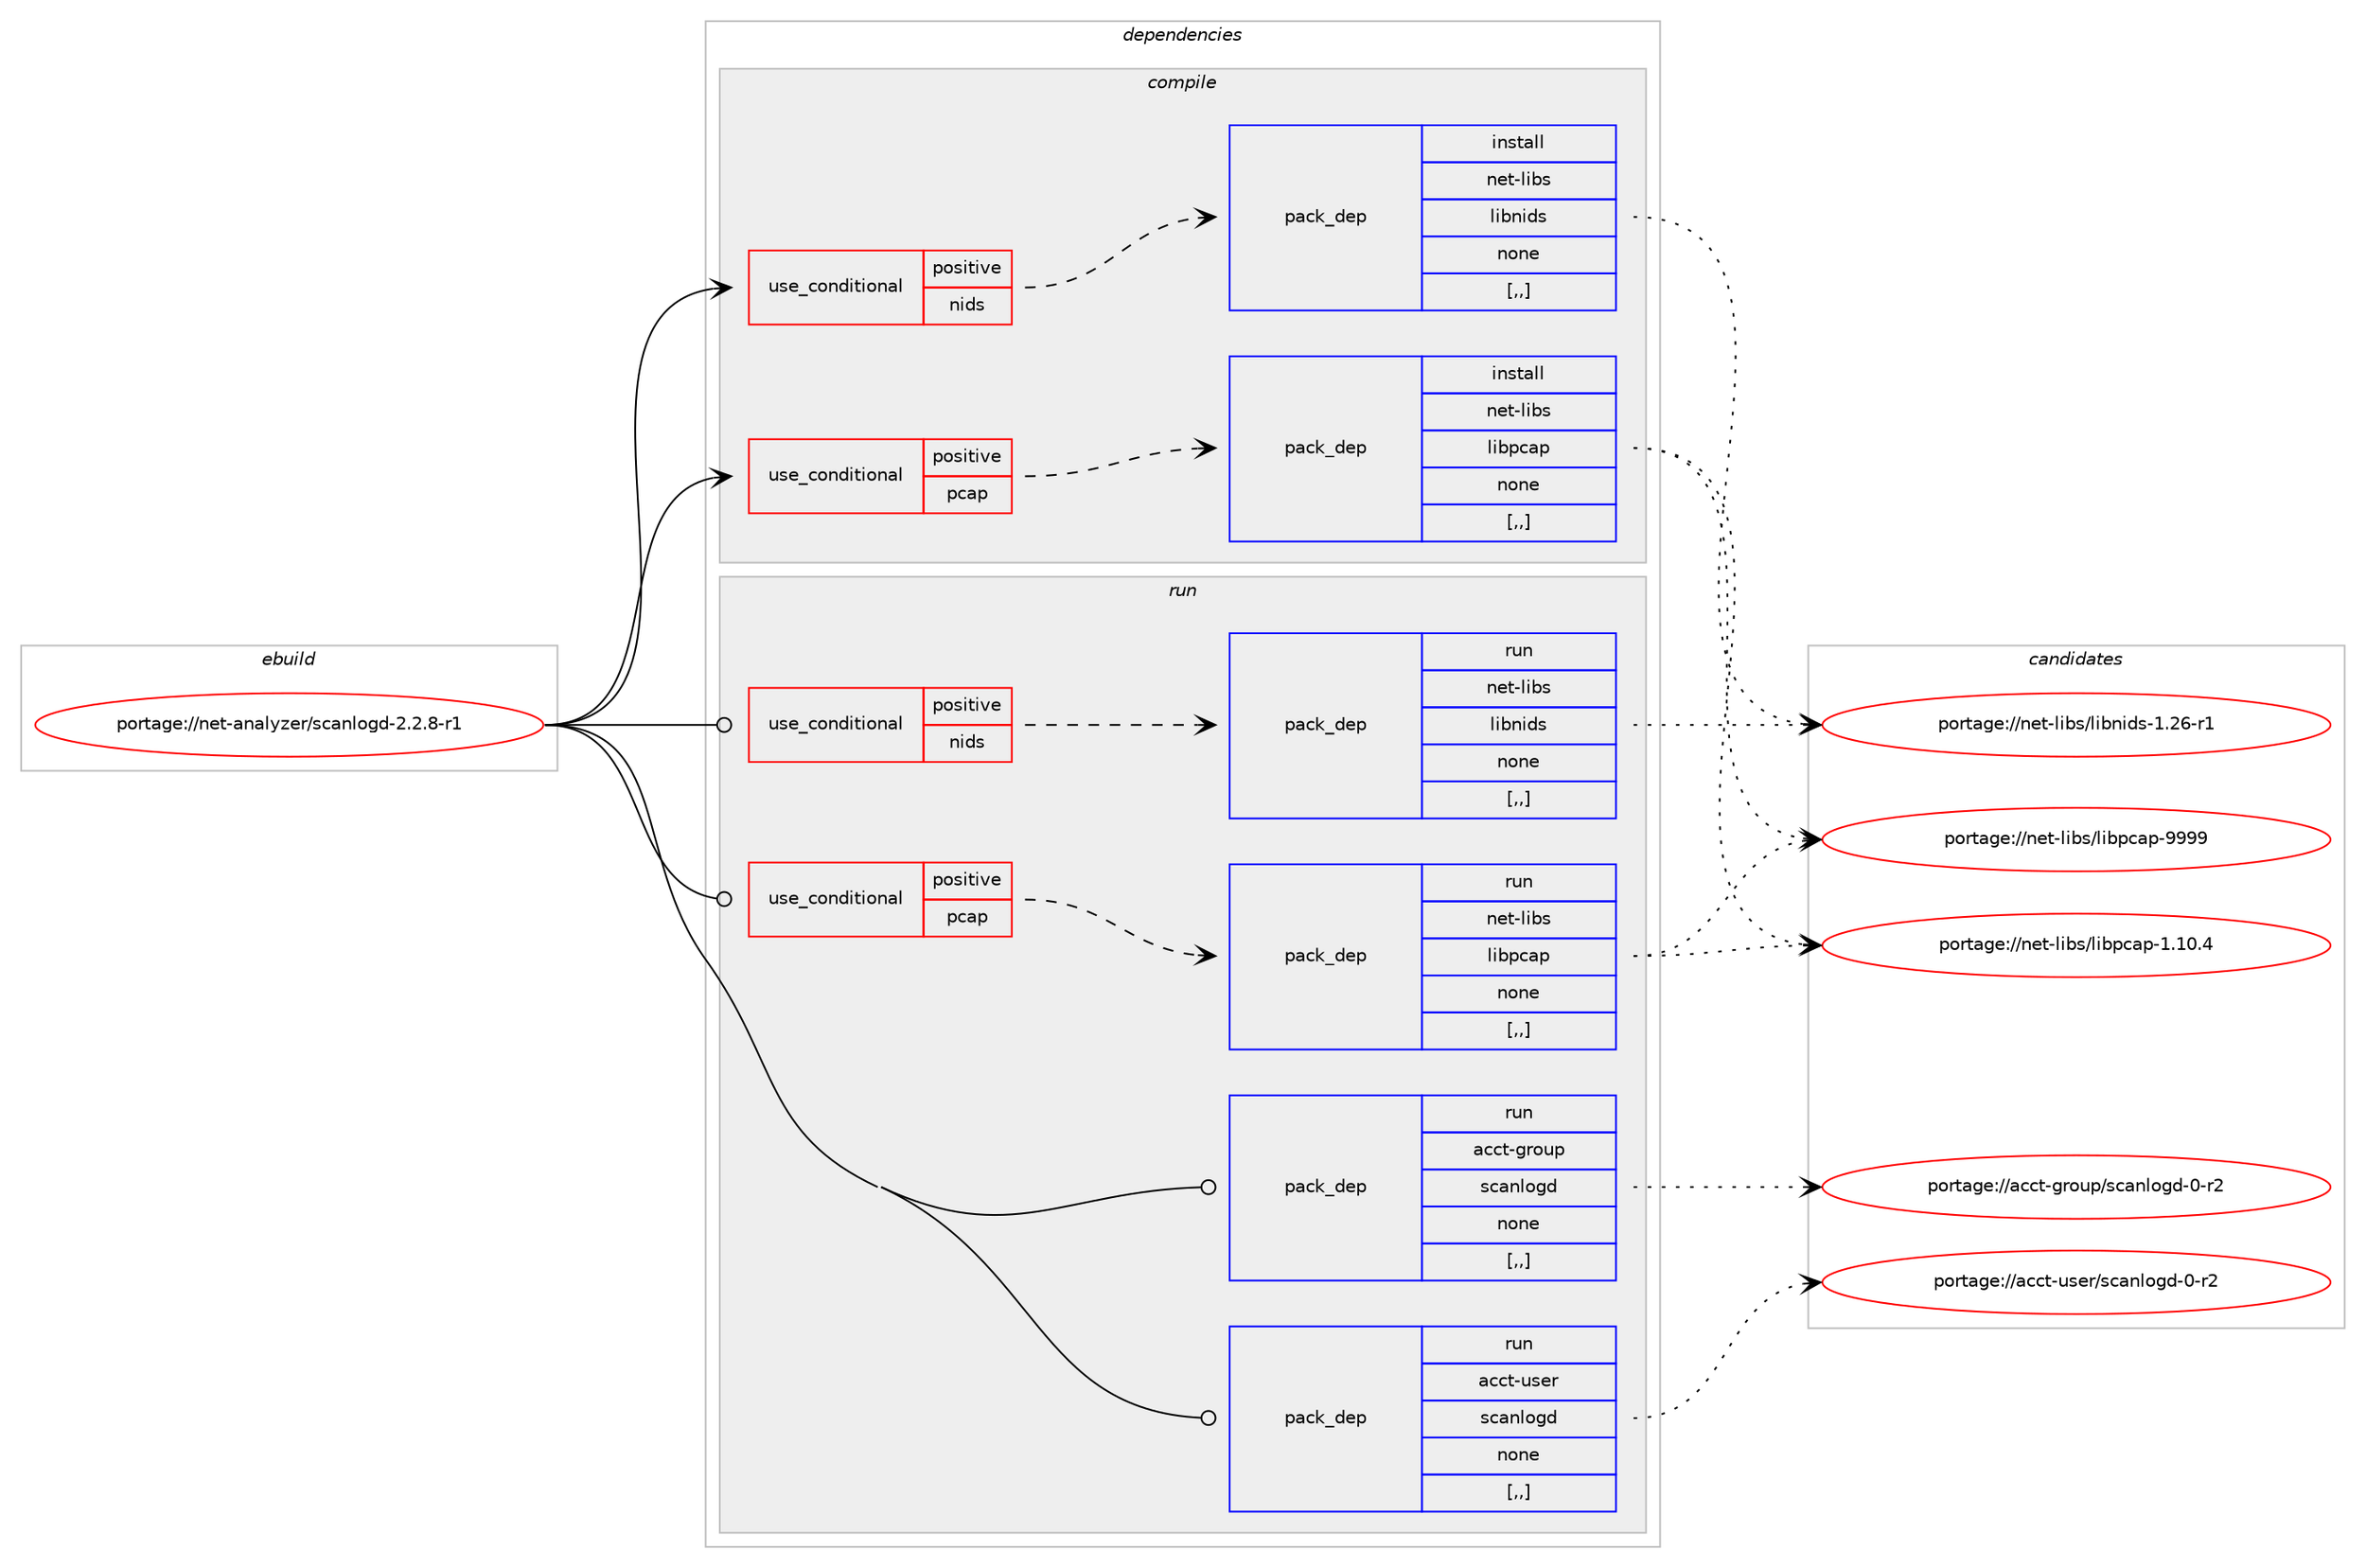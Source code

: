 digraph prolog {

# *************
# Graph options
# *************

newrank=true;
concentrate=true;
compound=true;
graph [rankdir=LR,fontname=Helvetica,fontsize=10,ranksep=1.5];#, ranksep=2.5, nodesep=0.2];
edge  [arrowhead=vee];
node  [fontname=Helvetica,fontsize=10];

# **********
# The ebuild
# **********

subgraph cluster_leftcol {
color=gray;
label=<<i>ebuild</i>>;
id [label="portage://net-analyzer/scanlogd-2.2.8-r1", color=red, width=4, href="../net-analyzer/scanlogd-2.2.8-r1.svg"];
}

# ****************
# The dependencies
# ****************

subgraph cluster_midcol {
color=gray;
label=<<i>dependencies</i>>;
subgraph cluster_compile {
fillcolor="#eeeeee";
style=filled;
label=<<i>compile</i>>;
subgraph cond87885 {
dependency341047 [label=<<TABLE BORDER="0" CELLBORDER="1" CELLSPACING="0" CELLPADDING="4"><TR><TD ROWSPAN="3" CELLPADDING="10">use_conditional</TD></TR><TR><TD>positive</TD></TR><TR><TD>nids</TD></TR></TABLE>>, shape=none, color=red];
subgraph pack250573 {
dependency341048 [label=<<TABLE BORDER="0" CELLBORDER="1" CELLSPACING="0" CELLPADDING="4" WIDTH="220"><TR><TD ROWSPAN="6" CELLPADDING="30">pack_dep</TD></TR><TR><TD WIDTH="110">install</TD></TR><TR><TD>net-libs</TD></TR><TR><TD>libnids</TD></TR><TR><TD>none</TD></TR><TR><TD>[,,]</TD></TR></TABLE>>, shape=none, color=blue];
}
dependency341047:e -> dependency341048:w [weight=20,style="dashed",arrowhead="vee"];
}
id:e -> dependency341047:w [weight=20,style="solid",arrowhead="vee"];
subgraph cond87886 {
dependency341049 [label=<<TABLE BORDER="0" CELLBORDER="1" CELLSPACING="0" CELLPADDING="4"><TR><TD ROWSPAN="3" CELLPADDING="10">use_conditional</TD></TR><TR><TD>positive</TD></TR><TR><TD>pcap</TD></TR></TABLE>>, shape=none, color=red];
subgraph pack250574 {
dependency341050 [label=<<TABLE BORDER="0" CELLBORDER="1" CELLSPACING="0" CELLPADDING="4" WIDTH="220"><TR><TD ROWSPAN="6" CELLPADDING="30">pack_dep</TD></TR><TR><TD WIDTH="110">install</TD></TR><TR><TD>net-libs</TD></TR><TR><TD>libpcap</TD></TR><TR><TD>none</TD></TR><TR><TD>[,,]</TD></TR></TABLE>>, shape=none, color=blue];
}
dependency341049:e -> dependency341050:w [weight=20,style="dashed",arrowhead="vee"];
}
id:e -> dependency341049:w [weight=20,style="solid",arrowhead="vee"];
}
subgraph cluster_compileandrun {
fillcolor="#eeeeee";
style=filled;
label=<<i>compile and run</i>>;
}
subgraph cluster_run {
fillcolor="#eeeeee";
style=filled;
label=<<i>run</i>>;
subgraph cond87887 {
dependency341051 [label=<<TABLE BORDER="0" CELLBORDER="1" CELLSPACING="0" CELLPADDING="4"><TR><TD ROWSPAN="3" CELLPADDING="10">use_conditional</TD></TR><TR><TD>positive</TD></TR><TR><TD>nids</TD></TR></TABLE>>, shape=none, color=red];
subgraph pack250575 {
dependency341052 [label=<<TABLE BORDER="0" CELLBORDER="1" CELLSPACING="0" CELLPADDING="4" WIDTH="220"><TR><TD ROWSPAN="6" CELLPADDING="30">pack_dep</TD></TR><TR><TD WIDTH="110">run</TD></TR><TR><TD>net-libs</TD></TR><TR><TD>libnids</TD></TR><TR><TD>none</TD></TR><TR><TD>[,,]</TD></TR></TABLE>>, shape=none, color=blue];
}
dependency341051:e -> dependency341052:w [weight=20,style="dashed",arrowhead="vee"];
}
id:e -> dependency341051:w [weight=20,style="solid",arrowhead="odot"];
subgraph cond87888 {
dependency341053 [label=<<TABLE BORDER="0" CELLBORDER="1" CELLSPACING="0" CELLPADDING="4"><TR><TD ROWSPAN="3" CELLPADDING="10">use_conditional</TD></TR><TR><TD>positive</TD></TR><TR><TD>pcap</TD></TR></TABLE>>, shape=none, color=red];
subgraph pack250576 {
dependency341054 [label=<<TABLE BORDER="0" CELLBORDER="1" CELLSPACING="0" CELLPADDING="4" WIDTH="220"><TR><TD ROWSPAN="6" CELLPADDING="30">pack_dep</TD></TR><TR><TD WIDTH="110">run</TD></TR><TR><TD>net-libs</TD></TR><TR><TD>libpcap</TD></TR><TR><TD>none</TD></TR><TR><TD>[,,]</TD></TR></TABLE>>, shape=none, color=blue];
}
dependency341053:e -> dependency341054:w [weight=20,style="dashed",arrowhead="vee"];
}
id:e -> dependency341053:w [weight=20,style="solid",arrowhead="odot"];
subgraph pack250577 {
dependency341055 [label=<<TABLE BORDER="0" CELLBORDER="1" CELLSPACING="0" CELLPADDING="4" WIDTH="220"><TR><TD ROWSPAN="6" CELLPADDING="30">pack_dep</TD></TR><TR><TD WIDTH="110">run</TD></TR><TR><TD>acct-group</TD></TR><TR><TD>scanlogd</TD></TR><TR><TD>none</TD></TR><TR><TD>[,,]</TD></TR></TABLE>>, shape=none, color=blue];
}
id:e -> dependency341055:w [weight=20,style="solid",arrowhead="odot"];
subgraph pack250578 {
dependency341056 [label=<<TABLE BORDER="0" CELLBORDER="1" CELLSPACING="0" CELLPADDING="4" WIDTH="220"><TR><TD ROWSPAN="6" CELLPADDING="30">pack_dep</TD></TR><TR><TD WIDTH="110">run</TD></TR><TR><TD>acct-user</TD></TR><TR><TD>scanlogd</TD></TR><TR><TD>none</TD></TR><TR><TD>[,,]</TD></TR></TABLE>>, shape=none, color=blue];
}
id:e -> dependency341056:w [weight=20,style="solid",arrowhead="odot"];
}
}

# **************
# The candidates
# **************

subgraph cluster_choices {
rank=same;
color=gray;
label=<<i>candidates</i>>;

subgraph choice250573 {
color=black;
nodesep=1;
choice1101011164510810598115471081059811010510011545494650544511449 [label="portage://net-libs/libnids-1.26-r1", color=red, width=4,href="../net-libs/libnids-1.26-r1.svg"];
dependency341048:e -> choice1101011164510810598115471081059811010510011545494650544511449:w [style=dotted,weight="100"];
}
subgraph choice250574 {
color=black;
nodesep=1;
choice1101011164510810598115471081059811299971124557575757 [label="portage://net-libs/libpcap-9999", color=red, width=4,href="../net-libs/libpcap-9999.svg"];
choice11010111645108105981154710810598112999711245494649484652 [label="portage://net-libs/libpcap-1.10.4", color=red, width=4,href="../net-libs/libpcap-1.10.4.svg"];
dependency341050:e -> choice1101011164510810598115471081059811299971124557575757:w [style=dotted,weight="100"];
dependency341050:e -> choice11010111645108105981154710810598112999711245494649484652:w [style=dotted,weight="100"];
}
subgraph choice250575 {
color=black;
nodesep=1;
choice1101011164510810598115471081059811010510011545494650544511449 [label="portage://net-libs/libnids-1.26-r1", color=red, width=4,href="../net-libs/libnids-1.26-r1.svg"];
dependency341052:e -> choice1101011164510810598115471081059811010510011545494650544511449:w [style=dotted,weight="100"];
}
subgraph choice250576 {
color=black;
nodesep=1;
choice1101011164510810598115471081059811299971124557575757 [label="portage://net-libs/libpcap-9999", color=red, width=4,href="../net-libs/libpcap-9999.svg"];
choice11010111645108105981154710810598112999711245494649484652 [label="portage://net-libs/libpcap-1.10.4", color=red, width=4,href="../net-libs/libpcap-1.10.4.svg"];
dependency341054:e -> choice1101011164510810598115471081059811299971124557575757:w [style=dotted,weight="100"];
dependency341054:e -> choice11010111645108105981154710810598112999711245494649484652:w [style=dotted,weight="100"];
}
subgraph choice250577 {
color=black;
nodesep=1;
choice9799991164510311411111711247115999711010811110310045484511450 [label="portage://acct-group/scanlogd-0-r2", color=red, width=4,href="../acct-group/scanlogd-0-r2.svg"];
dependency341055:e -> choice9799991164510311411111711247115999711010811110310045484511450:w [style=dotted,weight="100"];
}
subgraph choice250578 {
color=black;
nodesep=1;
choice9799991164511711510111447115999711010811110310045484511450 [label="portage://acct-user/scanlogd-0-r2", color=red, width=4,href="../acct-user/scanlogd-0-r2.svg"];
dependency341056:e -> choice9799991164511711510111447115999711010811110310045484511450:w [style=dotted,weight="100"];
}
}

}
